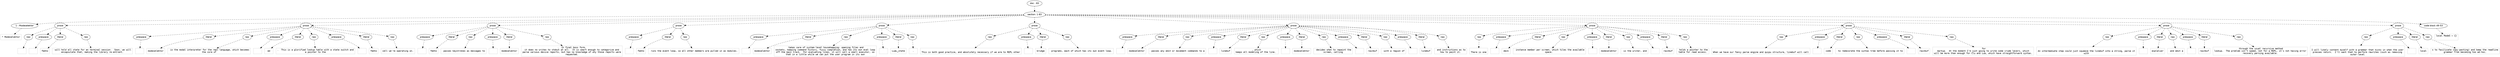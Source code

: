 digraph lpegNode {

node [fontname=Helvetica]
edge [style=dashed]

doc_0 [label="doc - 83"]


doc_0 -> { section_1}
{rank=same; section_1}

section_1 [label="section: 1-83"]


// END RANK doc_0

section_1 -> { header_2 prose_3 prose_4 prose_5 prose_6 prose_7 prose_8 prose_9 prose_10 prose_11 prose_12 prose_13 codeblock_14}
{rank=same; header_2 prose_3 prose_4 prose_5 prose_6 prose_7 prose_8 prose_9 prose_10 prose_11 prose_12 prose_13 codeblock_14}

header_2 [label="1 : Modeselektor"]

prose_3 [label="prose"]

prose_4 [label="prose"]

prose_5 [label="prose"]

prose_6 [label="prose"]

prose_7 [label="prose"]

prose_8 [label="prose"]

prose_9 [label="prose"]

prose_10 [label="prose"]

prose_11 [label="prose"]

prose_12 [label="prose"]

prose_13 [label="prose"]

codeblock_14 [label="code block 49-53"]


// END RANK section_1

header_2 -> leaf_15
leaf_15  [color=Gray,shape=rectangle,fontname=Inconsolata,label="* Modeselektor"]
// END RANK header_2

prose_3 -> { raw_16 prespace_17 literal_18 raw_19}
{rank=same; raw_16 prespace_17 literal_18 raw_19}

raw_16 [label="raw"]

prespace_17 [label="prespace"]

literal_18 [label="literal"]

raw_19 [label="raw"]


// END RANK prose_3

raw_16 -> leaf_20
leaf_20  [color=Gray,shape=rectangle,fontname=Inconsolata,label=""]
// END RANK raw_16

prespace_17 -> leaf_21
leaf_21  [color=Gray,shape=rectangle,fontname=Inconsolata,label=""]
// END RANK prespace_17

literal_18 -> leaf_22
leaf_22  [color=Gray,shape=rectangle,fontname=Inconsolata,label="femto"]
// END RANK literal_18

raw_19 -> leaf_23
leaf_23  [color=Gray,shape=rectangle,fontname=Inconsolata,label=" will hold all state for an terminal session.  Soon, we will
encapsulate that, making the library re-entrant.
"]
// END RANK raw_19

prose_4 -> { prespace_24 literal_25 raw_26 prespace_27 literal_28 raw_29 prespace_30 literal_31 raw_32}
{rank=same; prespace_24 literal_25 raw_26 prespace_27 literal_28 raw_29 prespace_30 literal_31 raw_32}

prespace_24 [label="prespace"]

literal_25 [label="literal"]

raw_26 [label="raw"]

prespace_27 [label="prespace"]

literal_28 [label="literal"]

raw_29 [label="raw"]

prespace_30 [label="prespace"]

literal_31 [label="literal"]

raw_32 [label="raw"]


// END RANK prose_4

prespace_24 -> leaf_33
leaf_33  [color=Gray,shape=rectangle,fontname=Inconsolata,label=""]
// END RANK prespace_24

literal_25 -> leaf_34
leaf_34  [color=Gray,shape=rectangle,fontname=Inconsolata,label="modeselektor"]
// END RANK literal_25

raw_26 -> leaf_35
leaf_35  [color=Gray,shape=rectangle,fontname=Inconsolata,label=" is the modal interpreter for the repl language, which becomes
the core of"]
// END RANK raw_26

prespace_27 -> leaf_36
leaf_36  [color=Gray,shape=rectangle,fontname=Inconsolata,label=" "]
// END RANK prespace_27

literal_28 -> leaf_37
leaf_37  [color=Gray,shape=rectangle,fontname=Inconsolata,label="ed"]
// END RANK literal_28

raw_29 -> leaf_38
leaf_38  [color=Gray,shape=rectangle,fontname=Inconsolata,label=".  This is a glorified lookup table with a state switch and
a pointer to the"]
// END RANK raw_29

prespace_30 -> leaf_39
leaf_39  [color=Gray,shape=rectangle,fontname=Inconsolata,label=" "]
// END RANK prespace_30

literal_31 -> leaf_40
leaf_40  [color=Gray,shape=rectangle,fontname=Inconsolata,label="femto"]
// END RANK literal_31

raw_32 -> leaf_41
leaf_41  [color=Gray,shape=rectangle,fontname=Inconsolata,label="cell we're operating on.
"]
// END RANK raw_32

prose_5 -> { prespace_42 literal_43 raw_44 prespace_45 literal_46 raw_47}
{rank=same; prespace_42 literal_43 raw_44 prespace_45 literal_46 raw_47}

prespace_42 [label="prespace"]

literal_43 [label="literal"]

raw_44 [label="raw"]

prespace_45 [label="prespace"]

literal_46 [label="literal"]

raw_47 [label="raw"]


// END RANK prose_5

prespace_42 -> leaf_48
leaf_48  [color=Gray,shape=rectangle,fontname=Inconsolata,label=""]
// END RANK prespace_42

literal_43 -> leaf_49
leaf_49  [color=Gray,shape=rectangle,fontname=Inconsolata,label="femto"]
// END RANK literal_43

raw_44 -> leaf_50
leaf_50  [color=Gray,shape=rectangle,fontname=Inconsolata,label=" passes keystrokes as messages to"]
// END RANK raw_44

prespace_45 -> leaf_51
leaf_51  [color=Gray,shape=rectangle,fontname=Inconsolata,label=" "]
// END RANK prespace_45

literal_46 -> leaf_52
leaf_52  [color=Gray,shape=rectangle,fontname=Inconsolata,label="modeselektor"]
// END RANK literal_46

raw_47 -> leaf_53
leaf_53  [color=Gray,shape=rectangle,fontname=Inconsolata,label=".  In final boss form,
it does no writes to stdout at all.  It is smart enough to categorize and
parse various device reports, but has no knowledge of why those reports were
requested.
"]
// END RANK raw_47

prose_6 -> { prespace_54 literal_55 raw_56}
{rank=same; prespace_54 literal_55 raw_56}

prespace_54 [label="prespace"]

literal_55 [label="literal"]

raw_56 [label="raw"]


// END RANK prose_6

prespace_54 -> leaf_57
leaf_57  [color=Gray,shape=rectangle,fontname=Inconsolata,label=""]
// END RANK prespace_54

literal_55 -> leaf_58
leaf_58  [color=Gray,shape=rectangle,fontname=Inconsolata,label="femto"]
// END RANK literal_55

raw_56 -> leaf_59
leaf_59  [color=Gray,shape=rectangle,fontname=Inconsolata,label=" runs the event loop, so all other members are pulled in as modules.
"]
// END RANK raw_56

prose_7 -> { prespace_60 literal_61 raw_62 prespace_63 literal_64 raw_65}
{rank=same; prespace_60 literal_61 raw_62 prespace_63 literal_64 raw_65}

prespace_60 [label="prespace"]

literal_61 [label="literal"]

raw_62 [label="raw"]

prespace_63 [label="prespace"]

literal_64 [label="literal"]

raw_65 [label="raw"]


// END RANK prose_7

prespace_60 -> leaf_66
leaf_66  [color=Gray,shape=rectangle,fontname=Inconsolata,label=""]
// END RANK prespace_60

literal_61 -> leaf_67
leaf_67  [color=Gray,shape=rectangle,fontname=Inconsolata,label="modeselektor"]
// END RANK literal_61

raw_62 -> leaf_68
leaf_68  [color=Gray,shape=rectangle,fontname=Inconsolata,label=" takes care of system-level housekeeping: opening files and
sockets, keeping command history, fuzzy completion, and has its own eval loop
off the main track.  For evaluating lines, it will call a small executor, so
that in a little while we can put the user program in its own"]
// END RANK raw_62

prespace_63 -> leaf_69
leaf_69  [color=Gray,shape=rectangle,fontname=Inconsolata,label=" "]
// END RANK prespace_63

literal_64 -> leaf_70
leaf_70  [color=Gray,shape=rectangle,fontname=Inconsolata,label="LuaL_state"]
// END RANK literal_64

raw_65 -> leaf_71
leaf_71  [color=Gray,shape=rectangle,fontname=Inconsolata,label=".
"]
// END RANK raw_65

prose_8 -> { raw_72 prespace_73 literal_74 raw_75}
{rank=same; raw_72 prespace_73 literal_74 raw_75}

raw_72 [label="raw"]

prespace_73 [label="prespace"]

literal_74 [label="literal"]

raw_75 [label="raw"]


// END RANK prose_8

raw_72 -> leaf_76
leaf_76  [color=Gray,shape=rectangle,fontname=Inconsolata,label="
This is both good practice, and absolutely necessary if we are to REPL other"]
// END RANK raw_72

prespace_73 -> leaf_77
leaf_77  [color=Gray,shape=rectangle,fontname=Inconsolata,label=""]
// END RANK prespace_73

literal_74 -> leaf_78
leaf_78  [color=Gray,shape=rectangle,fontname=Inconsolata,label="bridge"]
// END RANK literal_74

raw_75 -> leaf_79
leaf_79  [color=Gray,shape=rectangle,fontname=Inconsolata,label=" programs, each of which has its own event loop.
"]
// END RANK raw_75

prose_9 -> { prespace_80 literal_81 raw_82 prespace_83 literal_84 raw_85 prespace_86 literal_87 raw_88 prespace_89 literal_90 raw_91 prespace_92 literal_93 raw_94}
{rank=same; prespace_80 literal_81 raw_82 prespace_83 literal_84 raw_85 prespace_86 literal_87 raw_88 prespace_89 literal_90 raw_91 prespace_92 literal_93 raw_94}

prespace_80 [label="prespace"]

literal_81 [label="literal"]

raw_82 [label="raw"]

prespace_83 [label="prespace"]

literal_84 [label="literal"]

raw_85 [label="raw"]

prespace_86 [label="prespace"]

literal_87 [label="literal"]

raw_88 [label="raw"]

prespace_89 [label="prespace"]

literal_90 [label="literal"]

raw_91 [label="raw"]

prespace_92 [label="prespace"]

literal_93 [label="literal"]

raw_94 [label="raw"]


// END RANK prose_9

prespace_80 -> leaf_95
leaf_95  [color=Gray,shape=rectangle,fontname=Inconsolata,label=""]
// END RANK prespace_80

literal_81 -> leaf_96
leaf_96  [color=Gray,shape=rectangle,fontname=Inconsolata,label="modeselektor"]
// END RANK literal_81

raw_82 -> leaf_97
leaf_97  [color=Gray,shape=rectangle,fontname=Inconsolata,label=" passes any edit or movement commands to a"]
// END RANK raw_82

prespace_83 -> leaf_98
leaf_98  [color=Gray,shape=rectangle,fontname=Inconsolata,label=" "]
// END RANK prespace_83

literal_84 -> leaf_99
leaf_99  [color=Gray,shape=rectangle,fontname=Inconsolata,label="linebuf"]
// END RANK literal_84

raw_85 -> leaf_100
leaf_100  [color=Gray,shape=rectangle,fontname=Inconsolata,label=", which
keeps all modeling of the line. "]
// END RANK raw_85

prespace_86 -> leaf_101
leaf_101  [color=Gray,shape=rectangle,fontname=Inconsolata,label=" "]
// END RANK prespace_86

literal_87 -> leaf_102
leaf_102  [color=Gray,shape=rectangle,fontname=Inconsolata,label="modeselektor"]
// END RANK literal_87

raw_88 -> leaf_103
leaf_103  [color=Gray,shape=rectangle,fontname=Inconsolata,label=" decides when to repaint the
screen, calling"]
// END RANK raw_88

prespace_89 -> leaf_104
leaf_104  [color=Gray,shape=rectangle,fontname=Inconsolata,label=" "]
// END RANK prespace_89

literal_90 -> leaf_105
leaf_105  [color=Gray,shape=rectangle,fontname=Inconsolata,label="rainbuf"]
// END RANK literal_90

raw_91 -> leaf_106
leaf_106  [color=Gray,shape=rectangle,fontname=Inconsolata,label=" with a region of"]
// END RANK raw_91

prespace_92 -> leaf_107
leaf_107  [color=Gray,shape=rectangle,fontname=Inconsolata,label=" "]
// END RANK prespace_92

literal_93 -> leaf_108
leaf_108  [color=Gray,shape=rectangle,fontname=Inconsolata,label="linebuf"]
// END RANK literal_93

raw_94 -> leaf_109
leaf_109  [color=Gray,shape=rectangle,fontname=Inconsolata,label=" and instructions as to
how to paint it.
"]
// END RANK raw_94

prose_10 -> { raw_110 prespace_111 literal_112 raw_113 prespace_114 literal_115 raw_116 prespace_117 literal_118 raw_119}
{rank=same; raw_110 prespace_111 literal_112 raw_113 prespace_114 literal_115 raw_116 prespace_117 literal_118 raw_119}

raw_110 [label="raw"]

prespace_111 [label="prespace"]

literal_112 [label="literal"]

raw_113 [label="raw"]

prespace_114 [label="prespace"]

literal_115 [label="literal"]

raw_116 [label="raw"]

prespace_117 [label="prespace"]

literal_118 [label="literal"]

raw_119 [label="raw"]


// END RANK prose_10

raw_110 -> leaf_120
leaf_120  [color=Gray,shape=rectangle,fontname=Inconsolata,label="
There is one"]
// END RANK raw_110

prespace_111 -> leaf_121
leaf_121  [color=Gray,shape=rectangle,fontname=Inconsolata,label=" "]
// END RANK prespace_111

literal_112 -> leaf_122
leaf_122  [color=Gray,shape=rectangle,fontname=Inconsolata,label="deck"]
// END RANK literal_112

raw_113 -> leaf_123
leaf_123  [color=Gray,shape=rectangle,fontname=Inconsolata,label=" instance member per screen, which tiles the available
space. "]
// END RANK raw_113

prespace_114 -> leaf_124
leaf_124  [color=Gray,shape=rectangle,fontname=Inconsolata,label=" "]
// END RANK prespace_114

literal_115 -> leaf_125
leaf_125  [color=Gray,shape=rectangle,fontname=Inconsolata,label="modeselektor"]
// END RANK literal_115

raw_116 -> leaf_126
leaf_126  [color=Gray,shape=rectangle,fontname=Inconsolata,label=" is the writer, and"]
// END RANK raw_116

prespace_117 -> leaf_127
leaf_127  [color=Gray,shape=rectangle,fontname=Inconsolata,label=" "]
// END RANK prespace_117

literal_118 -> leaf_128
leaf_128  [color=Gray,shape=rectangle,fontname=Inconsolata,label="rainbuf"]
// END RANK literal_118

raw_119 -> leaf_129
leaf_129  [color=Gray,shape=rectangle,fontname=Inconsolata,label=" holds a pointer to the
table for read access.
"]
// END RANK raw_119

prose_11 -> { raw_130 prespace_131 literal_132 raw_133 prespace_134 literal_135 raw_136}
{rank=same; raw_130 prespace_131 literal_132 raw_133 prespace_134 literal_135 raw_136}

raw_130 [label="raw"]

prespace_131 [label="prespace"]

literal_132 [label="literal"]

raw_133 [label="raw"]

prespace_134 [label="prespace"]

literal_135 [label="literal"]

raw_136 [label="raw"]


// END RANK prose_11

raw_130 -> leaf_137
leaf_137  [color=Gray,shape=rectangle,fontname=Inconsolata,label="
When we have our fancy parse engine and quipu structure, linebuf will call"]
// END RANK raw_130

prespace_131 -> leaf_138
leaf_138  [color=Gray,shape=rectangle,fontname=Inconsolata,label=""]
// END RANK prespace_131

literal_132 -> leaf_139
leaf_139  [color=Gray,shape=rectangle,fontname=Inconsolata,label="comb"]
// END RANK literal_132

raw_133 -> leaf_140
leaf_140  [color=Gray,shape=rectangle,fontname=Inconsolata,label=" to redecorate the syntax tree before passing it to"]
// END RANK raw_133

prespace_134 -> leaf_141
leaf_141  [color=Gray,shape=rectangle,fontname=Inconsolata,label=" "]
// END RANK prespace_134

literal_135 -> leaf_142
leaf_142  [color=Gray,shape=rectangle,fontname=Inconsolata,label="rainbuf"]
// END RANK literal_135

raw_136 -> leaf_143
leaf_143  [color=Gray,shape=rectangle,fontname=Inconsolata,label=" for
markup.  At the moment I'm just going to write some crude lexers, which
will be more than enough for Clu and Lua, which have straightforward syntax.
"]
// END RANK raw_136

prose_12 -> { raw_144 prespace_145 literal_146 raw_147 prespace_148 literal_149 raw_150}
{rank=same; raw_144 prespace_145 literal_146 raw_147 prespace_148 literal_149 raw_150}

raw_144 [label="raw"]

prespace_145 [label="prespace"]

literal_146 [label="literal"]

raw_147 [label="raw"]

prespace_148 [label="prespace"]

literal_149 [label="literal"]

raw_150 [label="raw"]


// END RANK prose_12

raw_144 -> leaf_151
leaf_151  [color=Gray,shape=rectangle,fontname=Inconsolata,label="
An intermediate step could just squeeze the linebuf into a string, parse it
with"]
// END RANK raw_144

prespace_145 -> leaf_152
leaf_152  [color=Gray,shape=rectangle,fontname=Inconsolata,label=" "]
// END RANK prespace_145

literal_146 -> leaf_153
leaf_153  [color=Gray,shape=rectangle,fontname=Inconsolata,label="esplalier"]
// END RANK literal_146

raw_147 -> leaf_154
leaf_154  [color=Gray,shape=rectangle,fontname=Inconsolata,label=" and emit a"]
// END RANK raw_147

prespace_148 -> leaf_155
leaf_155  [color=Gray,shape=rectangle,fontname=Inconsolata,label=" "]
// END RANK prespace_148

literal_149 -> leaf_156
leaf_156  [color=Gray,shape=rectangle,fontname=Inconsolata,label="rainbuf"]
// END RANK literal_149

raw_150 -> leaf_157
leaf_157  [color=Gray,shape=rectangle,fontname=Inconsolata,label=" through the usual recursive method
lookup.  The problem isn't speed, not for a REPL, it's not having error
recovery parsing available.
"]
// END RANK raw_150

prose_13 -> { raw_158 prespace_159 literal_160 raw_161}
{rank=same; raw_158 prespace_159 literal_160 raw_161}

raw_158 [label="raw"]

prespace_159 [label="prespace"]

literal_160 [label="literal"]

raw_161 [label="raw"]


// END RANK prose_13

raw_158 -> leaf_162
leaf_162  [color=Gray,shape=rectangle,fontname=Inconsolata,label="
I will likely content myself with a grammar that kicks in when the user
presses return.  I'll want that to perform rewrites (such as removing
outer-level"]
// END RANK raw_158

prespace_159 -> leaf_163
leaf_163  [color=Gray,shape=rectangle,fontname=Inconsolata,label=" "]
// END RANK prespace_159

literal_160 -> leaf_164
leaf_164  [color=Gray,shape=rectangle,fontname=Inconsolata,label="local"]
// END RANK literal_160

raw_161 -> leaf_165
leaf_165  [color=Gray,shape=rectangle,fontname=Inconsolata,label="s to facilicate copy-pasting) and keep the readline
grammar from becoming too ad-hoc.
"]
// END RANK raw_161

codeblock_14 -> leaf_166
leaf_166  [color=Gray,shape=rectangle,fontname=Inconsolata,label="local ModeS = {}

"]
// END RANK codeblock_14


}

